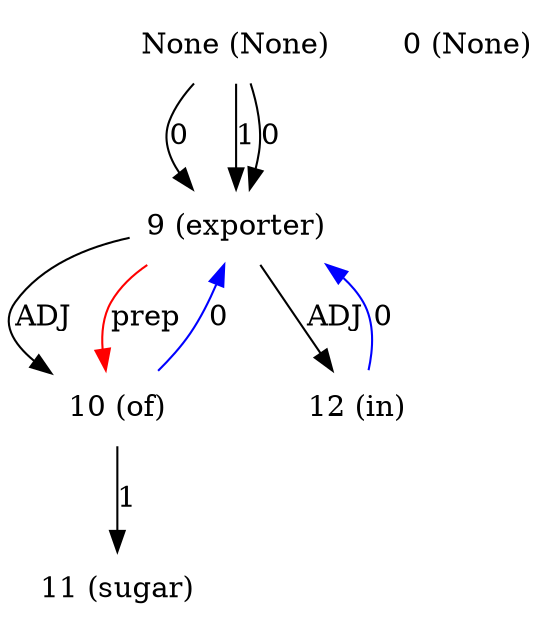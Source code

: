 digraph G{
edge [dir=forward]
node [shape=plaintext]

None [label="None (None)"]
None -> 9 [label="0"]
None [label="None (None)"]
None -> 9 [label="1"]
None [label="None (None)"]
None -> 9 [label="0"]
0 [label="0 (None)"]
9 [label="9 (exporter)"]
9 -> 10 [label="ADJ"]
9 -> 12 [label="ADJ"]
10 [label="10 (of)"]
10 -> 11 [label="1"]
10 -> 9 [label="0", color="blue"]
9 -> 10 [label="prep", color="red"]
11 [label="11 (sugar)"]
12 [label="12 (in)"]
12 -> 9 [label="0", color="blue"]
}
